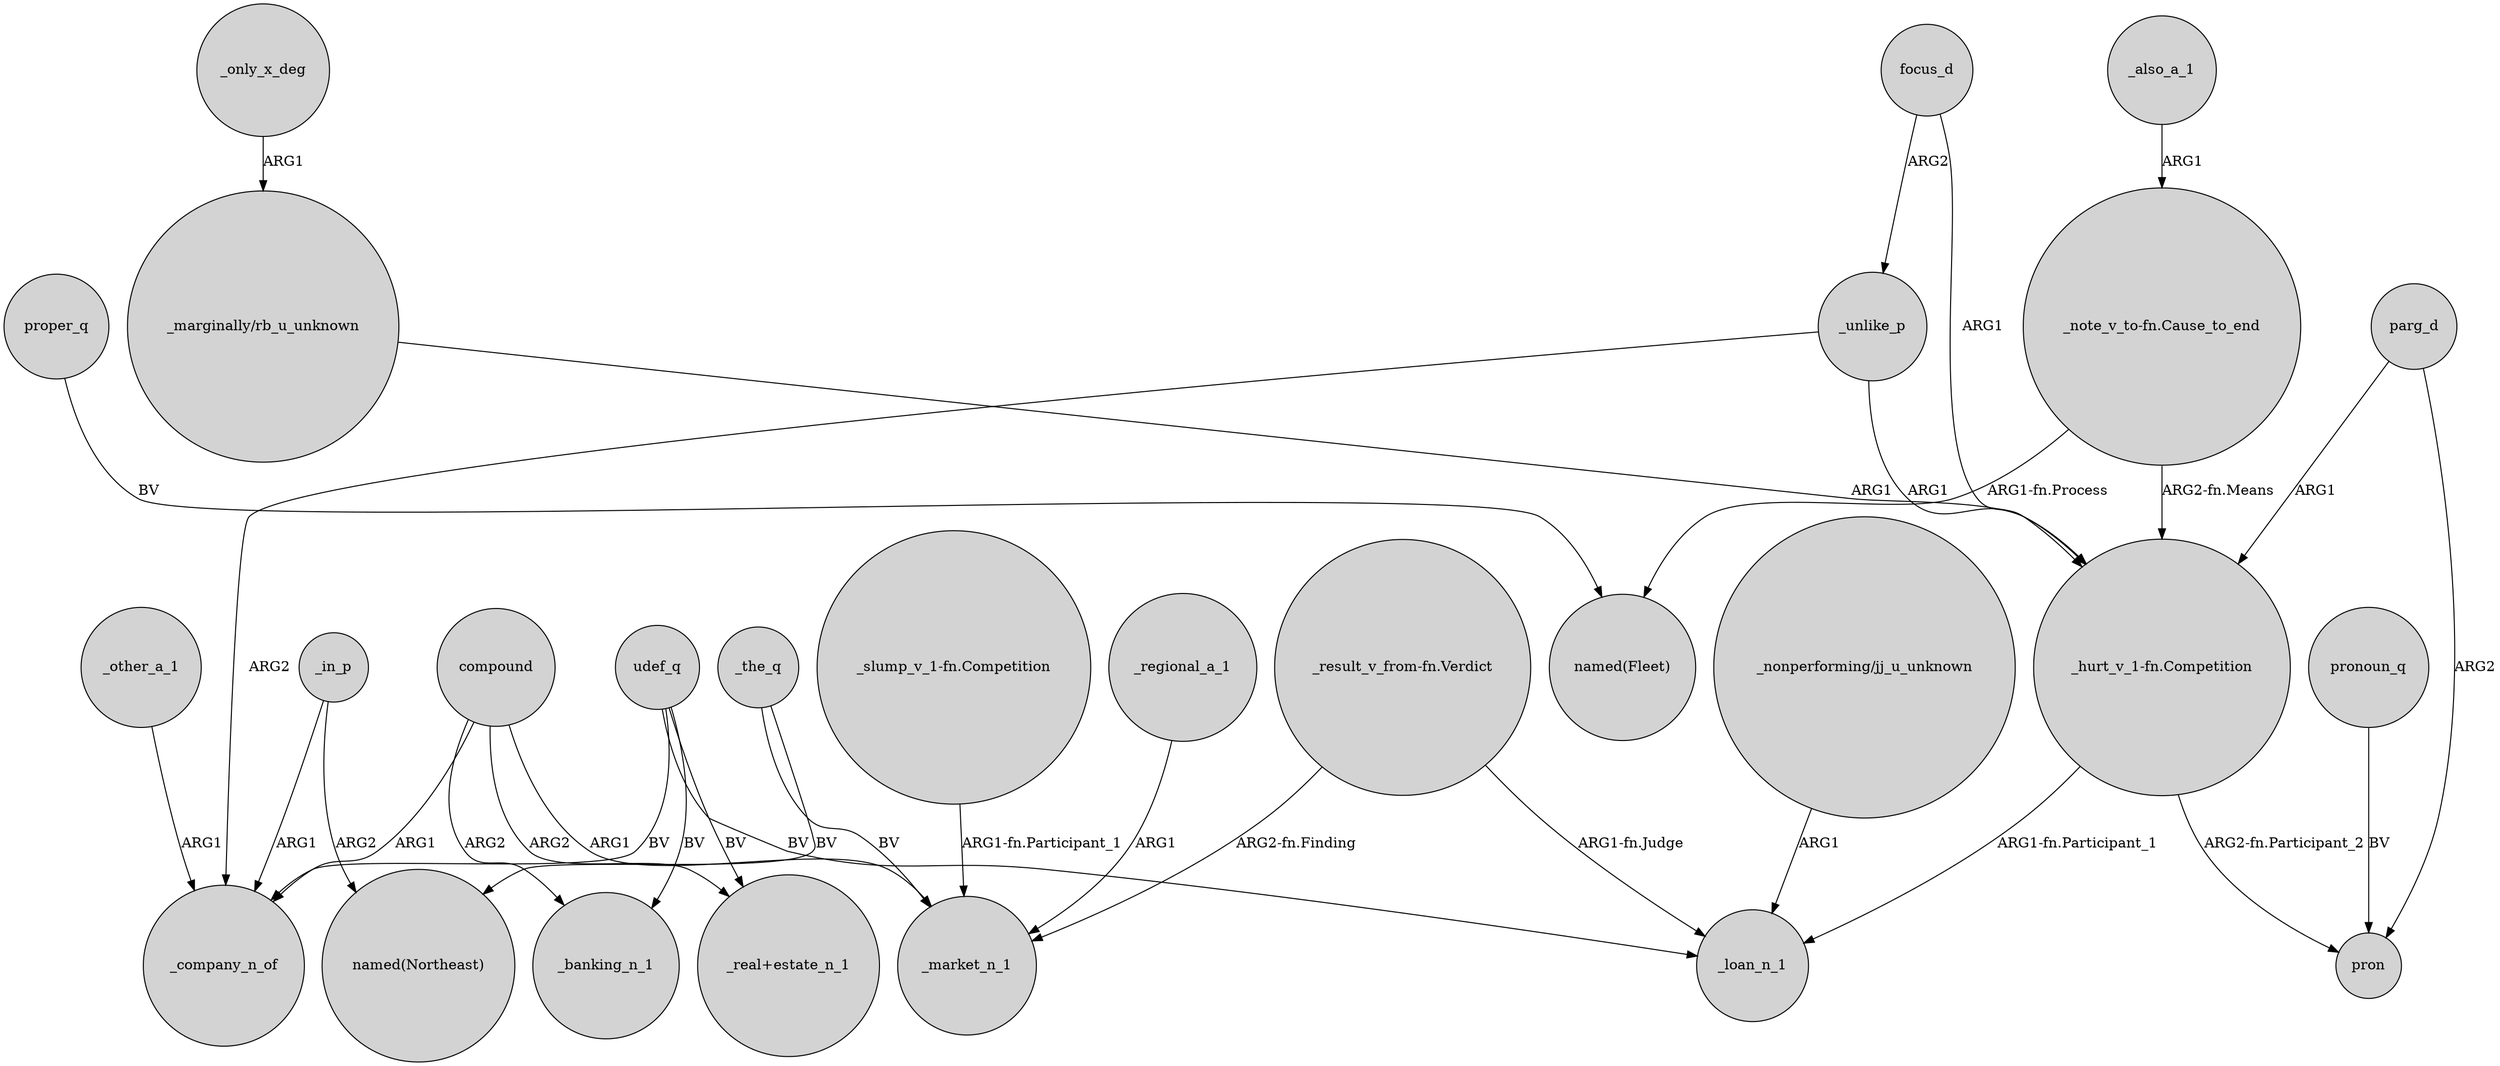 digraph {
	node [shape=circle style=filled]
	proper_q -> "named(Fleet)" [label=BV]
	_regional_a_1 -> _market_n_1 [label=ARG1]
	"_note_v_to-fn.Cause_to_end" -> "_hurt_v_1-fn.Competition" [label="ARG2-fn.Means"]
	udef_q -> _loan_n_1 [label=BV]
	parg_d -> pron [label=ARG2]
	"_result_v_from-fn.Verdict" -> _market_n_1 [label="ARG2-fn.Finding"]
	"_hurt_v_1-fn.Competition" -> pron [label="ARG2-fn.Participant_2"]
	_in_p -> _company_n_of [label=ARG1]
	compound -> _company_n_of [label=ARG1]
	_also_a_1 -> "_note_v_to-fn.Cause_to_end" [label=ARG1]
	compound -> "_real+estate_n_1" [label=ARG2]
	focus_d -> _unlike_p [label=ARG2]
	_the_q -> _market_n_1 [label=BV]
	pronoun_q -> pron [label=BV]
	"_slump_v_1-fn.Competition" -> _market_n_1 [label="ARG1-fn.Participant_1"]
	parg_d -> "_hurt_v_1-fn.Competition" [label=ARG1]
	"_result_v_from-fn.Verdict" -> _loan_n_1 [label="ARG1-fn.Judge"]
	udef_q -> _company_n_of [label=BV]
	udef_q -> _banking_n_1 [label=BV]
	"_hurt_v_1-fn.Competition" -> _loan_n_1 [label="ARG1-fn.Participant_1"]
	compound -> _banking_n_1 [label=ARG2]
	_the_q -> "named(Northeast)" [label=BV]
	"_marginally/rb_u_unknown" -> "_hurt_v_1-fn.Competition" [label=ARG1]
	focus_d -> "_hurt_v_1-fn.Competition" [label=ARG1]
	"_note_v_to-fn.Cause_to_end" -> "named(Fleet)" [label="ARG1-fn.Process"]
	_unlike_p -> _company_n_of [label=ARG2]
	"_nonperforming/jj_u_unknown" -> _loan_n_1 [label=ARG1]
	compound -> _market_n_1 [label=ARG1]
	udef_q -> "_real+estate_n_1" [label=BV]
	_only_x_deg -> "_marginally/rb_u_unknown" [label=ARG1]
	_in_p -> "named(Northeast)" [label=ARG2]
	_unlike_p -> "_hurt_v_1-fn.Competition" [label=ARG1]
	_other_a_1 -> _company_n_of [label=ARG1]
}
